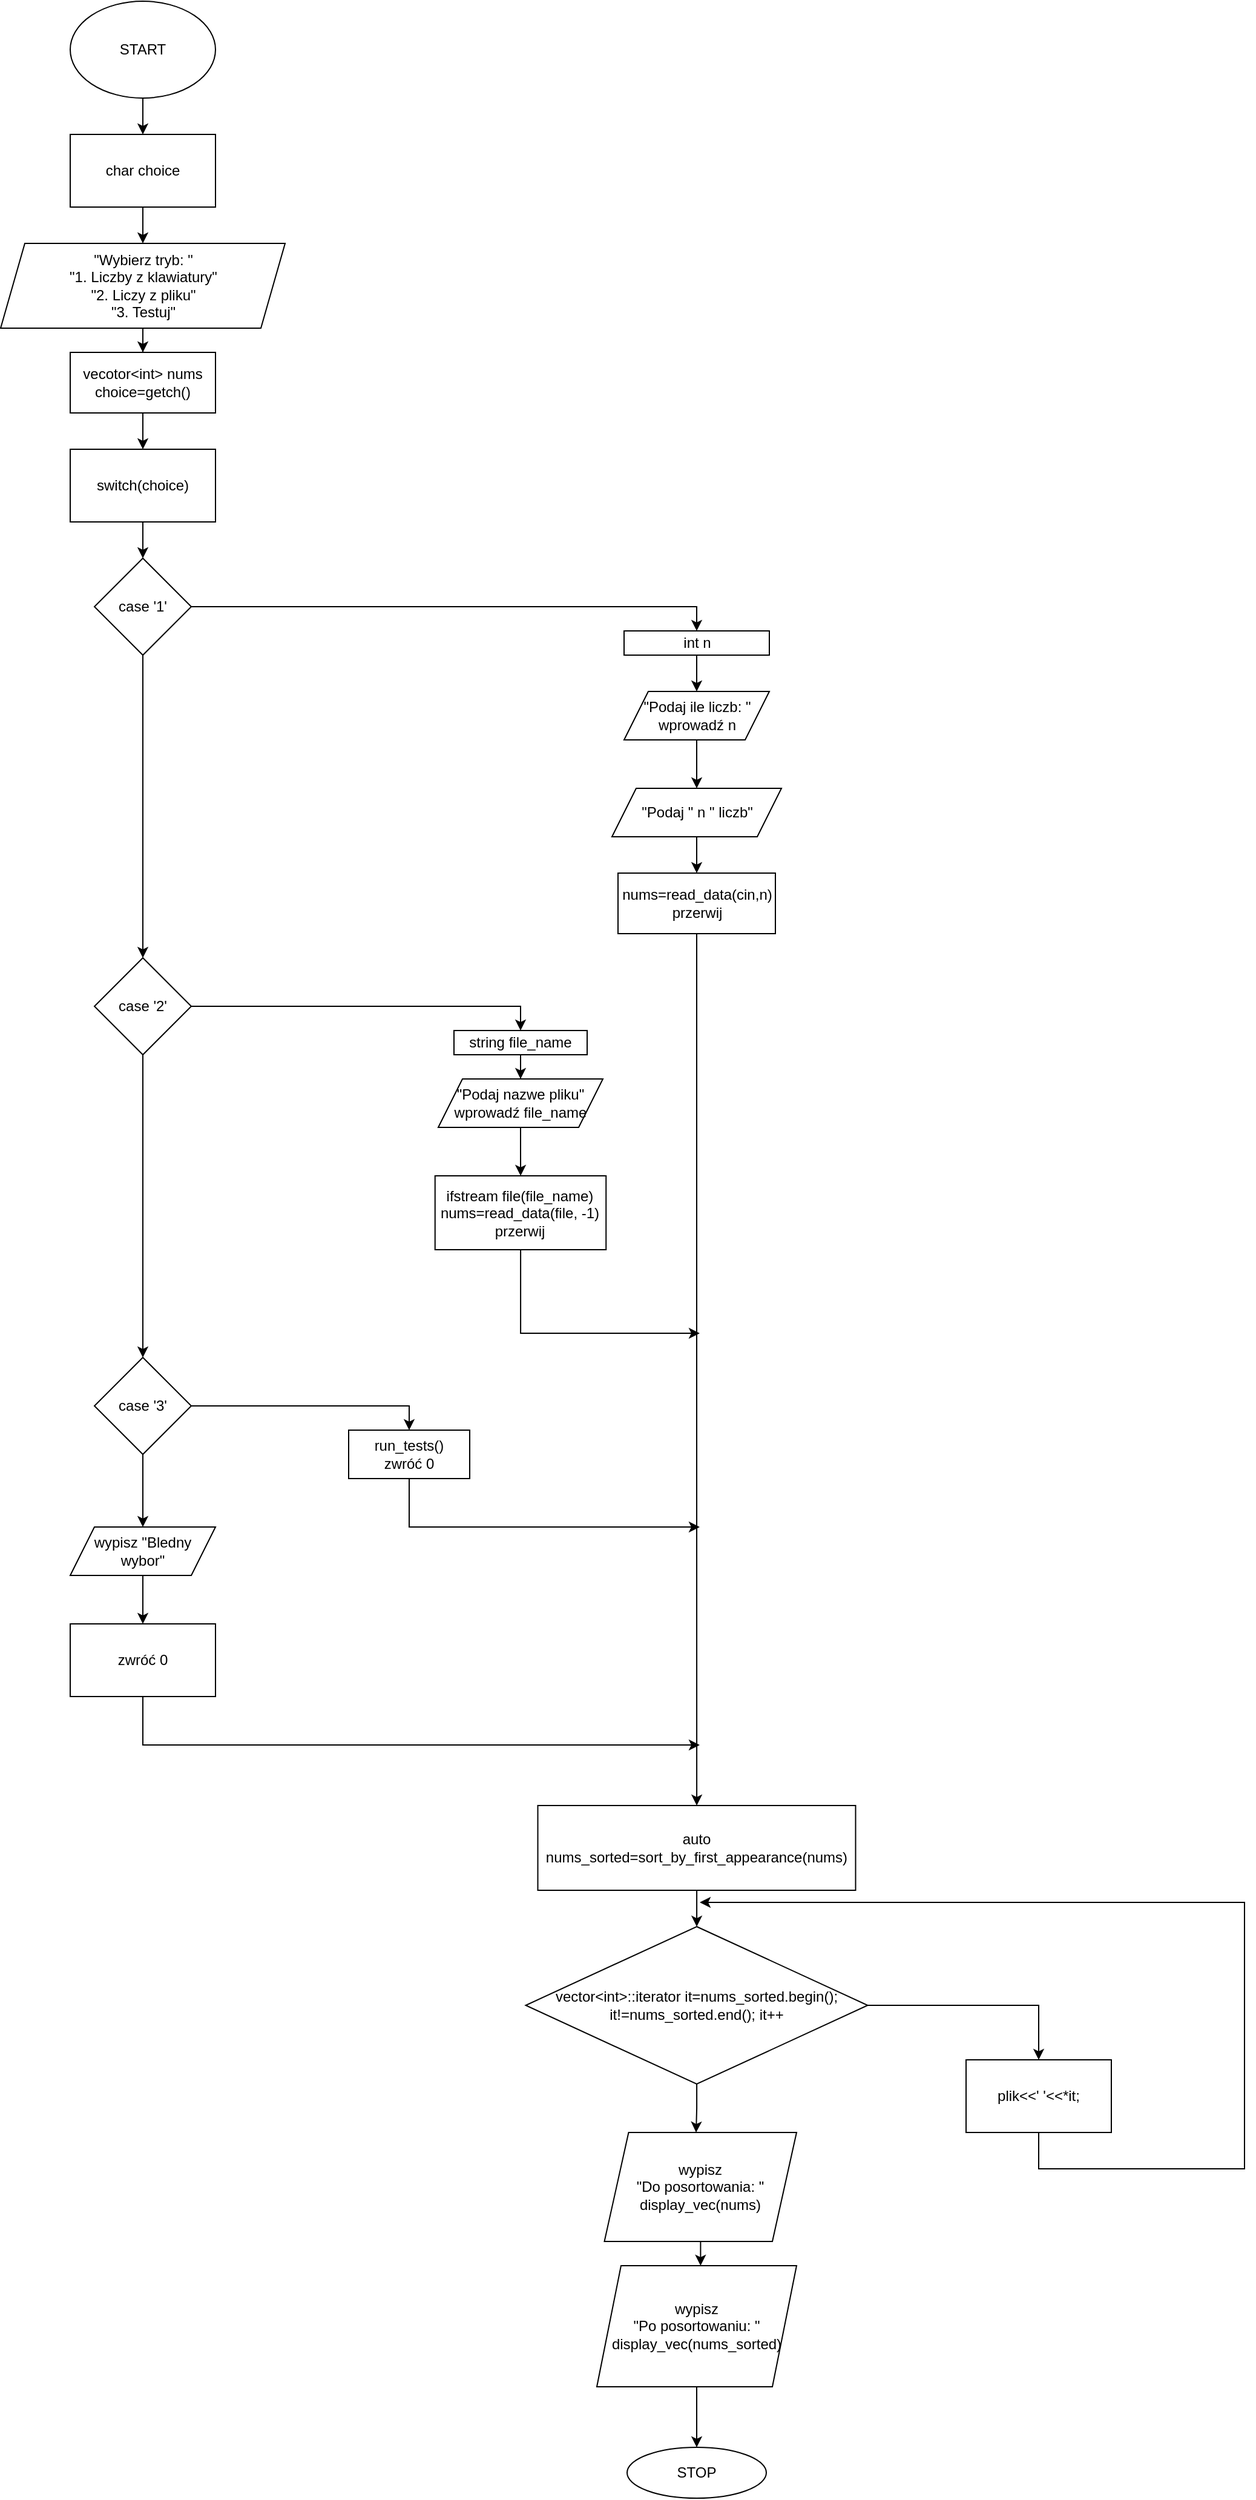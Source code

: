 <mxfile version="13.10.7" type="device"><diagram id="f9N0ifOa_IR5s2N3lJxD" name="Page-1"><mxGraphModel dx="1422" dy="794" grid="1" gridSize="10" guides="1" tooltips="1" connect="1" arrows="1" fold="1" page="1" pageScale="1" pageWidth="827" pageHeight="1169" math="0" shadow="0"><root><mxCell id="0"/><mxCell id="1" parent="0"/><mxCell id="aYAZ5y3n2FDrPQ32Zn4q-3" value="" style="edgeStyle=orthogonalEdgeStyle;rounded=0;orthogonalLoop=1;jettySize=auto;html=1;" parent="1" source="aYAZ5y3n2FDrPQ32Zn4q-1" target="aYAZ5y3n2FDrPQ32Zn4q-2" edge="1"><mxGeometry relative="1" as="geometry"/></mxCell><mxCell id="aYAZ5y3n2FDrPQ32Zn4q-1" value="START" style="ellipse;whiteSpace=wrap;html=1;" parent="1" vertex="1"><mxGeometry x="400" y="20" width="120" height="80" as="geometry"/></mxCell><mxCell id="aYAZ5y3n2FDrPQ32Zn4q-5" value="" style="edgeStyle=orthogonalEdgeStyle;rounded=0;orthogonalLoop=1;jettySize=auto;html=1;" parent="1" source="aYAZ5y3n2FDrPQ32Zn4q-2" target="aYAZ5y3n2FDrPQ32Zn4q-4" edge="1"><mxGeometry relative="1" as="geometry"/></mxCell><mxCell id="aYAZ5y3n2FDrPQ32Zn4q-2" value="char choice" style="whiteSpace=wrap;html=1;" parent="1" vertex="1"><mxGeometry x="400" y="130" width="120" height="60" as="geometry"/></mxCell><mxCell id="aYAZ5y3n2FDrPQ32Zn4q-7" value="" style="edgeStyle=orthogonalEdgeStyle;rounded=0;orthogonalLoop=1;jettySize=auto;html=1;" parent="1" source="aYAZ5y3n2FDrPQ32Zn4q-4" target="aYAZ5y3n2FDrPQ32Zn4q-6" edge="1"><mxGeometry relative="1" as="geometry"/></mxCell><mxCell id="aYAZ5y3n2FDrPQ32Zn4q-4" value="&quot;Wybierz tryb: &quot;&lt;br&gt;&quot;1. Liczby z klawiatury&quot;&lt;br&gt;&quot;2. Liczy z pliku&quot;&lt;br&gt;&quot;3. Testuj&quot;" style="shape=parallelogram;perimeter=parallelogramPerimeter;whiteSpace=wrap;html=1;fixedSize=1;" parent="1" vertex="1"><mxGeometry x="342.5" y="220" width="235" height="70" as="geometry"/></mxCell><mxCell id="aYAZ5y3n2FDrPQ32Zn4q-10" value="" style="edgeStyle=orthogonalEdgeStyle;rounded=0;orthogonalLoop=1;jettySize=auto;html=1;" parent="1" source="aYAZ5y3n2FDrPQ32Zn4q-6" target="aYAZ5y3n2FDrPQ32Zn4q-9" edge="1"><mxGeometry relative="1" as="geometry"/></mxCell><mxCell id="aYAZ5y3n2FDrPQ32Zn4q-6" value="vecotor&amp;lt;int&amp;gt; nums&lt;br&gt;choice=getch()" style="whiteSpace=wrap;html=1;" parent="1" vertex="1"><mxGeometry x="400" y="310" width="120" height="50" as="geometry"/></mxCell><mxCell id="aYAZ5y3n2FDrPQ32Zn4q-12" value="" style="edgeStyle=orthogonalEdgeStyle;rounded=0;orthogonalLoop=1;jettySize=auto;html=1;" parent="1" source="aYAZ5y3n2FDrPQ32Zn4q-9" target="aYAZ5y3n2FDrPQ32Zn4q-11" edge="1"><mxGeometry relative="1" as="geometry"/></mxCell><mxCell id="aYAZ5y3n2FDrPQ32Zn4q-9" value="switch(choice)" style="whiteSpace=wrap;html=1;" parent="1" vertex="1"><mxGeometry x="400" y="390" width="120" height="60" as="geometry"/></mxCell><mxCell id="aYAZ5y3n2FDrPQ32Zn4q-15" value="" style="edgeStyle=orthogonalEdgeStyle;rounded=0;orthogonalLoop=1;jettySize=auto;html=1;" parent="1" source="aYAZ5y3n2FDrPQ32Zn4q-11" target="aYAZ5y3n2FDrPQ32Zn4q-14" edge="1"><mxGeometry relative="1" as="geometry"/></mxCell><mxCell id="aYAZ5y3n2FDrPQ32Zn4q-20" value="" style="edgeStyle=orthogonalEdgeStyle;rounded=0;orthogonalLoop=1;jettySize=auto;html=1;entryX=0.5;entryY=0;entryDx=0;entryDy=0;" parent="1" source="aYAZ5y3n2FDrPQ32Zn4q-11" target="aYAZ5y3n2FDrPQ32Zn4q-19" edge="1"><mxGeometry relative="1" as="geometry"/></mxCell><mxCell id="aYAZ5y3n2FDrPQ32Zn4q-11" value="case '1'" style="rhombus;whiteSpace=wrap;html=1;" parent="1" vertex="1"><mxGeometry x="420" y="480" width="80" height="80" as="geometry"/></mxCell><mxCell id="aYAZ5y3n2FDrPQ32Zn4q-18" value="" style="edgeStyle=orthogonalEdgeStyle;rounded=0;orthogonalLoop=1;jettySize=auto;html=1;" parent="1" source="aYAZ5y3n2FDrPQ32Zn4q-14" target="aYAZ5y3n2FDrPQ32Zn4q-17" edge="1"><mxGeometry relative="1" as="geometry"/></mxCell><mxCell id="aYAZ5y3n2FDrPQ32Zn4q-29" value="" style="edgeStyle=orthogonalEdgeStyle;rounded=0;orthogonalLoop=1;jettySize=auto;html=1;entryX=0.5;entryY=0;entryDx=0;entryDy=0;" parent="1" source="aYAZ5y3n2FDrPQ32Zn4q-14" target="aYAZ5y3n2FDrPQ32Zn4q-28" edge="1"><mxGeometry relative="1" as="geometry"/></mxCell><mxCell id="aYAZ5y3n2FDrPQ32Zn4q-14" value="case '2'" style="rhombus;whiteSpace=wrap;html=1;" parent="1" vertex="1"><mxGeometry x="420" y="810" width="80" height="80" as="geometry"/></mxCell><mxCell id="aYAZ5y3n2FDrPQ32Zn4q-39" value="" style="edgeStyle=orthogonalEdgeStyle;rounded=0;orthogonalLoop=1;jettySize=auto;html=1;" parent="1" source="aYAZ5y3n2FDrPQ32Zn4q-17" target="aYAZ5y3n2FDrPQ32Zn4q-38" edge="1"><mxGeometry relative="1" as="geometry"/></mxCell><mxCell id="PutT057jaxcP4mslG2VY-4" style="edgeStyle=orthogonalEdgeStyle;rounded=0;orthogonalLoop=1;jettySize=auto;html=1;entryX=0.5;entryY=0;entryDx=0;entryDy=0;" parent="1" source="aYAZ5y3n2FDrPQ32Zn4q-17" target="aYAZ5y3n2FDrPQ32Zn4q-34" edge="1"><mxGeometry relative="1" as="geometry"/></mxCell><mxCell id="aYAZ5y3n2FDrPQ32Zn4q-17" value="case '3'" style="rhombus;whiteSpace=wrap;html=1;" parent="1" vertex="1"><mxGeometry x="420" y="1140" width="80" height="80" as="geometry"/></mxCell><mxCell id="aYAZ5y3n2FDrPQ32Zn4q-22" value="" style="edgeStyle=orthogonalEdgeStyle;rounded=0;orthogonalLoop=1;jettySize=auto;html=1;" parent="1" source="aYAZ5y3n2FDrPQ32Zn4q-19" target="aYAZ5y3n2FDrPQ32Zn4q-21" edge="1"><mxGeometry relative="1" as="geometry"/></mxCell><mxCell id="aYAZ5y3n2FDrPQ32Zn4q-19" value="int n" style="whiteSpace=wrap;html=1;" parent="1" vertex="1"><mxGeometry x="857.5" y="540" width="120" height="20" as="geometry"/></mxCell><mxCell id="PutT057jaxcP4mslG2VY-1" style="edgeStyle=orthogonalEdgeStyle;rounded=0;orthogonalLoop=1;jettySize=auto;html=1;entryX=0.5;entryY=0;entryDx=0;entryDy=0;" parent="1" source="aYAZ5y3n2FDrPQ32Zn4q-21" target="aYAZ5y3n2FDrPQ32Zn4q-23" edge="1"><mxGeometry relative="1" as="geometry"/></mxCell><mxCell id="aYAZ5y3n2FDrPQ32Zn4q-21" value="&quot;Podaj ile liczb: &quot;&lt;br&gt;wprowadź n" style="shape=parallelogram;perimeter=parallelogramPerimeter;whiteSpace=wrap;html=1;fixedSize=1;" parent="1" vertex="1"><mxGeometry x="857.5" y="590" width="120" height="40" as="geometry"/></mxCell><mxCell id="PutT057jaxcP4mslG2VY-2" style="edgeStyle=orthogonalEdgeStyle;rounded=0;orthogonalLoop=1;jettySize=auto;html=1;entryX=0.5;entryY=0;entryDx=0;entryDy=0;" parent="1" source="aYAZ5y3n2FDrPQ32Zn4q-23" target="aYAZ5y3n2FDrPQ32Zn4q-25" edge="1"><mxGeometry relative="1" as="geometry"/></mxCell><mxCell id="aYAZ5y3n2FDrPQ32Zn4q-23" value="&quot;Podaj &quot; n &quot; liczb&quot;" style="shape=parallelogram;perimeter=parallelogramPerimeter;whiteSpace=wrap;html=1;fixedSize=1;" parent="1" vertex="1"><mxGeometry x="847.5" y="670" width="140" height="40" as="geometry"/></mxCell><mxCell id="PutT057jaxcP4mslG2VY-8" style="edgeStyle=orthogonalEdgeStyle;rounded=0;orthogonalLoop=1;jettySize=auto;html=1;" parent="1" source="aYAZ5y3n2FDrPQ32Zn4q-25" target="aYAZ5y3n2FDrPQ32Zn4q-47" edge="1"><mxGeometry relative="1" as="geometry"/></mxCell><mxCell id="aYAZ5y3n2FDrPQ32Zn4q-25" value="nums=read_data(cin,n)&lt;br&gt;przerwij" style="whiteSpace=wrap;html=1;" parent="1" vertex="1"><mxGeometry x="852.5" y="740" width="130" height="50" as="geometry"/></mxCell><mxCell id="aYAZ5y3n2FDrPQ32Zn4q-31" value="" style="edgeStyle=orthogonalEdgeStyle;rounded=0;orthogonalLoop=1;jettySize=auto;html=1;" parent="1" source="aYAZ5y3n2FDrPQ32Zn4q-28" target="aYAZ5y3n2FDrPQ32Zn4q-30" edge="1"><mxGeometry relative="1" as="geometry"/></mxCell><mxCell id="aYAZ5y3n2FDrPQ32Zn4q-28" value="string file_name" style="whiteSpace=wrap;html=1;" parent="1" vertex="1"><mxGeometry x="717" y="870" width="110" height="20" as="geometry"/></mxCell><mxCell id="aYAZ5y3n2FDrPQ32Zn4q-33" value="" style="edgeStyle=orthogonalEdgeStyle;rounded=0;orthogonalLoop=1;jettySize=auto;html=1;" parent="1" source="aYAZ5y3n2FDrPQ32Zn4q-30" target="aYAZ5y3n2FDrPQ32Zn4q-32" edge="1"><mxGeometry relative="1" as="geometry"/></mxCell><mxCell id="aYAZ5y3n2FDrPQ32Zn4q-30" value="&quot;Podaj nazwe pliku&quot;&lt;br&gt;wprowadź file_name" style="shape=parallelogram;perimeter=parallelogramPerimeter;whiteSpace=wrap;html=1;fixedSize=1;" parent="1" vertex="1"><mxGeometry x="704" y="910" width="136" height="40" as="geometry"/></mxCell><mxCell id="PutT057jaxcP4mslG2VY-3" style="edgeStyle=orthogonalEdgeStyle;rounded=0;orthogonalLoop=1;jettySize=auto;html=1;" parent="1" source="aYAZ5y3n2FDrPQ32Zn4q-32" edge="1"><mxGeometry relative="1" as="geometry"><mxPoint x="920.0" y="1120" as="targetPoint"/><Array as="points"><mxPoint x="772" y="1120"/></Array></mxGeometry></mxCell><mxCell id="aYAZ5y3n2FDrPQ32Zn4q-32" value="ifstream file(file_name)&lt;br&gt;nums=read_data(file, -1)&lt;br&gt;przerwij" style="whiteSpace=wrap;html=1;" parent="1" vertex="1"><mxGeometry x="701.37" y="990" width="141.25" height="61" as="geometry"/></mxCell><mxCell id="PutT057jaxcP4mslG2VY-5" style="edgeStyle=orthogonalEdgeStyle;rounded=0;orthogonalLoop=1;jettySize=auto;html=1;" parent="1" source="aYAZ5y3n2FDrPQ32Zn4q-34" edge="1"><mxGeometry relative="1" as="geometry"><mxPoint x="920" y="1280" as="targetPoint"/><Array as="points"><mxPoint x="680" y="1280"/><mxPoint x="920" y="1280"/></Array></mxGeometry></mxCell><mxCell id="aYAZ5y3n2FDrPQ32Zn4q-34" value="run_tests()&lt;br&gt;zwróć 0" style="whiteSpace=wrap;html=1;" parent="1" vertex="1"><mxGeometry x="630" y="1200" width="100" height="40" as="geometry"/></mxCell><mxCell id="aYAZ5y3n2FDrPQ32Zn4q-41" value="" style="edgeStyle=orthogonalEdgeStyle;rounded=0;orthogonalLoop=1;jettySize=auto;html=1;" parent="1" source="aYAZ5y3n2FDrPQ32Zn4q-38" target="aYAZ5y3n2FDrPQ32Zn4q-40" edge="1"><mxGeometry relative="1" as="geometry"/></mxCell><mxCell id="aYAZ5y3n2FDrPQ32Zn4q-38" value="wypisz &quot;Bledny wybor&quot;" style="shape=parallelogram;perimeter=parallelogramPerimeter;whiteSpace=wrap;html=1;fixedSize=1;" parent="1" vertex="1"><mxGeometry x="400" y="1280" width="120" height="40" as="geometry"/></mxCell><mxCell id="PutT057jaxcP4mslG2VY-6" style="edgeStyle=orthogonalEdgeStyle;rounded=0;orthogonalLoop=1;jettySize=auto;html=1;" parent="1" source="aYAZ5y3n2FDrPQ32Zn4q-40" edge="1"><mxGeometry relative="1" as="geometry"><mxPoint x="920" y="1460" as="targetPoint"/><Array as="points"><mxPoint x="460" y="1460"/><mxPoint x="890" y="1460"/></Array></mxGeometry></mxCell><mxCell id="aYAZ5y3n2FDrPQ32Zn4q-40" value="zwróć 0" style="whiteSpace=wrap;html=1;" parent="1" vertex="1"><mxGeometry x="400" y="1360" width="120" height="60" as="geometry"/></mxCell><mxCell id="ufCVhlLMF_WejHNfJNi2-2" value="" style="edgeStyle=orthogonalEdgeStyle;rounded=0;orthogonalLoop=1;jettySize=auto;html=1;" edge="1" parent="1" source="aYAZ5y3n2FDrPQ32Zn4q-47" target="ufCVhlLMF_WejHNfJNi2-1"><mxGeometry relative="1" as="geometry"/></mxCell><mxCell id="aYAZ5y3n2FDrPQ32Zn4q-47" value="auto nums_sorted=sort_by_first_appearance(nums)" style="rounded=0;whiteSpace=wrap;html=1;" parent="1" vertex="1"><mxGeometry x="786.25" y="1510" width="262.5" height="70" as="geometry"/></mxCell><mxCell id="po4v1Qnf3o7jap168Xe0-2" style="edgeStyle=orthogonalEdgeStyle;rounded=0;orthogonalLoop=1;jettySize=auto;html=1;entryX=0.519;entryY=0.005;entryDx=0;entryDy=0;entryPerimeter=0;" parent="1" source="aYAZ5y3n2FDrPQ32Zn4q-48" target="aYAZ5y3n2FDrPQ32Zn4q-52" edge="1"><mxGeometry relative="1" as="geometry"><Array as="points"/></mxGeometry></mxCell><mxCell id="aYAZ5y3n2FDrPQ32Zn4q-48" value="wypisz &lt;br&gt;&quot;Do posortowania: &quot;&lt;br&gt;display_vec(nums)" style="shape=parallelogram;perimeter=parallelogramPerimeter;whiteSpace=wrap;html=1;fixedSize=1;rounded=0;" parent="1" vertex="1"><mxGeometry x="841.25" y="1780" width="158.75" height="90" as="geometry"/></mxCell><mxCell id="po4v1Qnf3o7jap168Xe0-1" style="edgeStyle=orthogonalEdgeStyle;rounded=0;orthogonalLoop=1;jettySize=auto;html=1;" parent="1" source="aYAZ5y3n2FDrPQ32Zn4q-52" target="aYAZ5y3n2FDrPQ32Zn4q-56" edge="1"><mxGeometry relative="1" as="geometry"/></mxCell><mxCell id="aYAZ5y3n2FDrPQ32Zn4q-52" value="wypisz &lt;br&gt;&quot;Po posortowaniu: &quot;&lt;br&gt;display_vec(nums_sorted)" style="shape=parallelogram;perimeter=parallelogramPerimeter;whiteSpace=wrap;html=1;fixedSize=1;rounded=0;" parent="1" vertex="1"><mxGeometry x="835" y="1890" width="165" height="100" as="geometry"/></mxCell><mxCell id="aYAZ5y3n2FDrPQ32Zn4q-56" value="STOP" style="ellipse;whiteSpace=wrap;html=1;rounded=0;" parent="1" vertex="1"><mxGeometry x="860" y="2040" width="115" height="42" as="geometry"/></mxCell><mxCell id="ufCVhlLMF_WejHNfJNi2-6" value="" style="edgeStyle=orthogonalEdgeStyle;rounded=0;orthogonalLoop=1;jettySize=auto;html=1;" edge="1" parent="1" source="ufCVhlLMF_WejHNfJNi2-1" target="ufCVhlLMF_WejHNfJNi2-5"><mxGeometry relative="1" as="geometry"><Array as="points"><mxPoint x="1200" y="1675"/></Array></mxGeometry></mxCell><mxCell id="ufCVhlLMF_WejHNfJNi2-10" style="edgeStyle=orthogonalEdgeStyle;rounded=0;orthogonalLoop=1;jettySize=auto;html=1;" edge="1" parent="1" source="ufCVhlLMF_WejHNfJNi2-1"><mxGeometry relative="1" as="geometry"><mxPoint x="917" y="1780" as="targetPoint"/><Array as="points"><mxPoint x="918" y="1760"/><mxPoint x="917" y="1760"/></Array></mxGeometry></mxCell><mxCell id="ufCVhlLMF_WejHNfJNi2-1" value="vector&amp;lt;int&amp;gt;::iterator it=nums_sorted.begin(); it!=nums_sorted.end(); it++" style="rhombus;whiteSpace=wrap;html=1;rounded=0;" vertex="1" parent="1"><mxGeometry x="776.25" y="1610" width="282.5" height="130" as="geometry"/></mxCell><mxCell id="ufCVhlLMF_WejHNfJNi2-7" style="edgeStyle=orthogonalEdgeStyle;rounded=0;orthogonalLoop=1;jettySize=auto;html=1;" edge="1" parent="1" source="ufCVhlLMF_WejHNfJNi2-5"><mxGeometry relative="1" as="geometry"><mxPoint x="920" y="1590" as="targetPoint"/><Array as="points"><mxPoint x="1200" y="1810"/><mxPoint x="1370" y="1810"/><mxPoint x="1370" y="1590"/></Array></mxGeometry></mxCell><mxCell id="ufCVhlLMF_WejHNfJNi2-5" value="plik&lt;&lt;' '&lt;&lt;*it;" style="whiteSpace=wrap;html=1;rounded=0;" vertex="1" parent="1"><mxGeometry x="1140" y="1720" width="120" height="60" as="geometry"/></mxCell></root></mxGraphModel></diagram></mxfile>